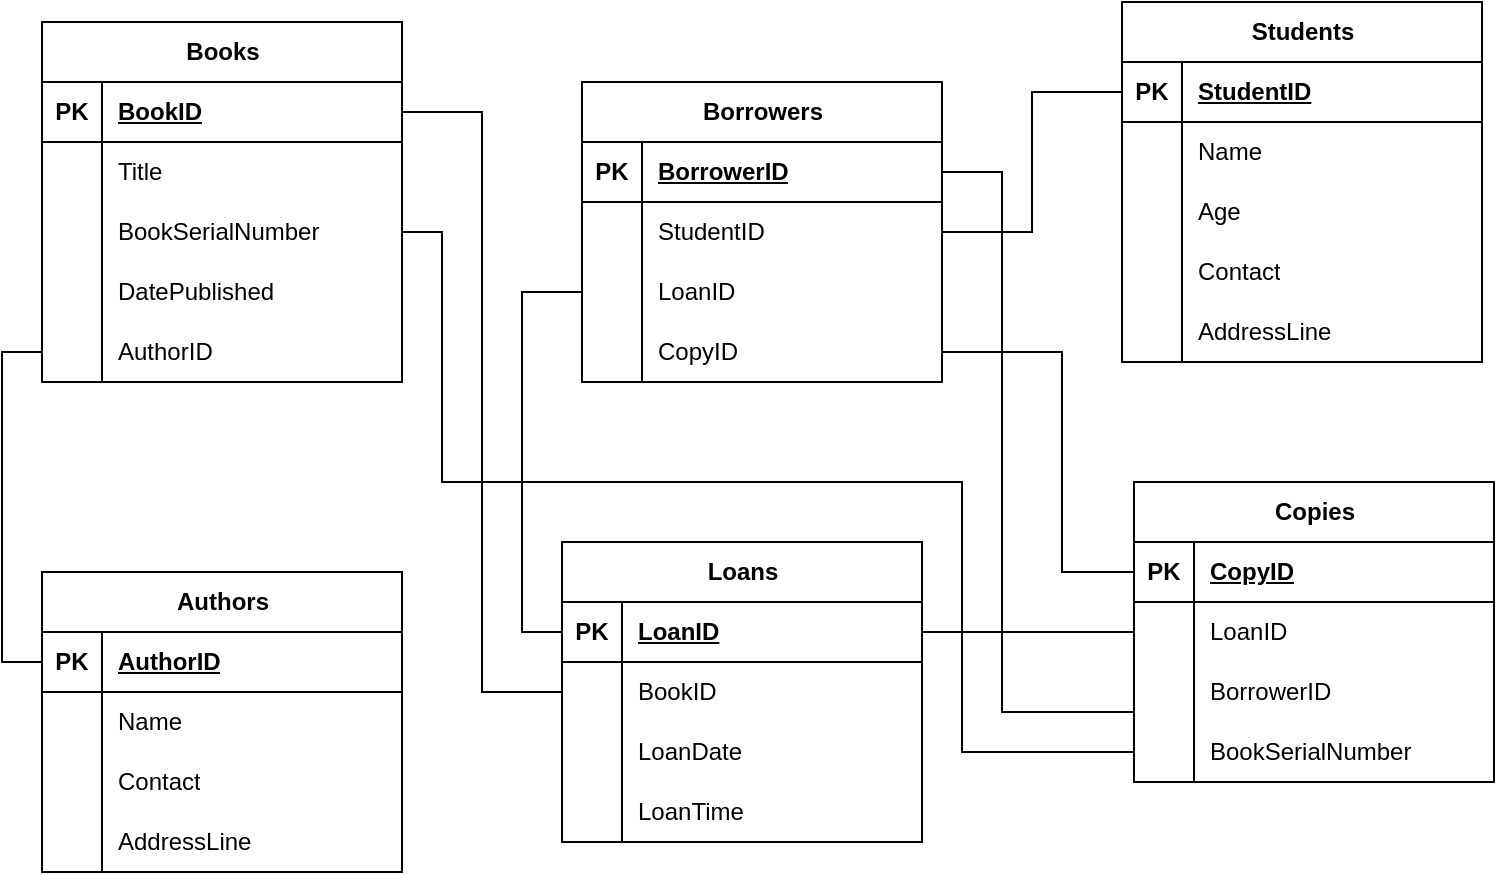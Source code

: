 <mxfile version="22.1.3" type="github">
  <diagram name="Page-1" id="aaiMQwYkj5it1YAMu1c-">
    <mxGraphModel dx="1050" dy="597" grid="1" gridSize="10" guides="1" tooltips="1" connect="1" arrows="1" fold="1" page="1" pageScale="1" pageWidth="850" pageHeight="1100" math="0" shadow="0">
      <root>
        <mxCell id="0" />
        <mxCell id="1" parent="0" />
        <mxCell id="7qjmB99Zwk6iz7-tZ-0Q-3" value="Books" style="shape=table;startSize=30;container=1;collapsible=1;childLayout=tableLayout;fixedRows=1;rowLines=0;fontStyle=1;align=center;resizeLast=1;html=1;" vertex="1" parent="1">
          <mxGeometry x="180" y="40" width="180" height="180" as="geometry" />
        </mxCell>
        <mxCell id="7qjmB99Zwk6iz7-tZ-0Q-4" value="" style="shape=tableRow;horizontal=0;startSize=0;swimlaneHead=0;swimlaneBody=0;fillColor=none;collapsible=0;dropTarget=0;points=[[0,0.5],[1,0.5]];portConstraint=eastwest;top=0;left=0;right=0;bottom=1;" vertex="1" parent="7qjmB99Zwk6iz7-tZ-0Q-3">
          <mxGeometry y="30" width="180" height="30" as="geometry" />
        </mxCell>
        <mxCell id="7qjmB99Zwk6iz7-tZ-0Q-5" value="PK" style="shape=partialRectangle;connectable=0;fillColor=none;top=0;left=0;bottom=0;right=0;fontStyle=1;overflow=hidden;whiteSpace=wrap;html=1;" vertex="1" parent="7qjmB99Zwk6iz7-tZ-0Q-4">
          <mxGeometry width="30" height="30" as="geometry">
            <mxRectangle width="30" height="30" as="alternateBounds" />
          </mxGeometry>
        </mxCell>
        <mxCell id="7qjmB99Zwk6iz7-tZ-0Q-6" value="BookID" style="shape=partialRectangle;connectable=0;fillColor=none;top=0;left=0;bottom=0;right=0;align=left;spacingLeft=6;fontStyle=5;overflow=hidden;whiteSpace=wrap;html=1;" vertex="1" parent="7qjmB99Zwk6iz7-tZ-0Q-4">
          <mxGeometry x="30" width="150" height="30" as="geometry">
            <mxRectangle width="150" height="30" as="alternateBounds" />
          </mxGeometry>
        </mxCell>
        <mxCell id="7qjmB99Zwk6iz7-tZ-0Q-7" value="" style="shape=tableRow;horizontal=0;startSize=0;swimlaneHead=0;swimlaneBody=0;fillColor=none;collapsible=0;dropTarget=0;points=[[0,0.5],[1,0.5]];portConstraint=eastwest;top=0;left=0;right=0;bottom=0;" vertex="1" parent="7qjmB99Zwk6iz7-tZ-0Q-3">
          <mxGeometry y="60" width="180" height="30" as="geometry" />
        </mxCell>
        <mxCell id="7qjmB99Zwk6iz7-tZ-0Q-8" value="" style="shape=partialRectangle;connectable=0;fillColor=none;top=0;left=0;bottom=0;right=0;editable=1;overflow=hidden;whiteSpace=wrap;html=1;" vertex="1" parent="7qjmB99Zwk6iz7-tZ-0Q-7">
          <mxGeometry width="30" height="30" as="geometry">
            <mxRectangle width="30" height="30" as="alternateBounds" />
          </mxGeometry>
        </mxCell>
        <mxCell id="7qjmB99Zwk6iz7-tZ-0Q-9" value="Title" style="shape=partialRectangle;connectable=0;fillColor=none;top=0;left=0;bottom=0;right=0;align=left;spacingLeft=6;overflow=hidden;whiteSpace=wrap;html=1;" vertex="1" parent="7qjmB99Zwk6iz7-tZ-0Q-7">
          <mxGeometry x="30" width="150" height="30" as="geometry">
            <mxRectangle width="150" height="30" as="alternateBounds" />
          </mxGeometry>
        </mxCell>
        <mxCell id="7qjmB99Zwk6iz7-tZ-0Q-10" value="" style="shape=tableRow;horizontal=0;startSize=0;swimlaneHead=0;swimlaneBody=0;fillColor=none;collapsible=0;dropTarget=0;points=[[0,0.5],[1,0.5]];portConstraint=eastwest;top=0;left=0;right=0;bottom=0;" vertex="1" parent="7qjmB99Zwk6iz7-tZ-0Q-3">
          <mxGeometry y="90" width="180" height="30" as="geometry" />
        </mxCell>
        <mxCell id="7qjmB99Zwk6iz7-tZ-0Q-11" value="" style="shape=partialRectangle;connectable=0;fillColor=none;top=0;left=0;bottom=0;right=0;editable=1;overflow=hidden;whiteSpace=wrap;html=1;" vertex="1" parent="7qjmB99Zwk6iz7-tZ-0Q-10">
          <mxGeometry width="30" height="30" as="geometry">
            <mxRectangle width="30" height="30" as="alternateBounds" />
          </mxGeometry>
        </mxCell>
        <mxCell id="7qjmB99Zwk6iz7-tZ-0Q-12" value="BookSerialNumber" style="shape=partialRectangle;connectable=0;fillColor=none;top=0;left=0;bottom=0;right=0;align=left;spacingLeft=6;overflow=hidden;whiteSpace=wrap;html=1;" vertex="1" parent="7qjmB99Zwk6iz7-tZ-0Q-10">
          <mxGeometry x="30" width="150" height="30" as="geometry">
            <mxRectangle width="150" height="30" as="alternateBounds" />
          </mxGeometry>
        </mxCell>
        <mxCell id="7qjmB99Zwk6iz7-tZ-0Q-13" value="" style="shape=tableRow;horizontal=0;startSize=0;swimlaneHead=0;swimlaneBody=0;fillColor=none;collapsible=0;dropTarget=0;points=[[0,0.5],[1,0.5]];portConstraint=eastwest;top=0;left=0;right=0;bottom=0;" vertex="1" parent="7qjmB99Zwk6iz7-tZ-0Q-3">
          <mxGeometry y="120" width="180" height="30" as="geometry" />
        </mxCell>
        <mxCell id="7qjmB99Zwk6iz7-tZ-0Q-14" value="" style="shape=partialRectangle;connectable=0;fillColor=none;top=0;left=0;bottom=0;right=0;editable=1;overflow=hidden;whiteSpace=wrap;html=1;" vertex="1" parent="7qjmB99Zwk6iz7-tZ-0Q-13">
          <mxGeometry width="30" height="30" as="geometry">
            <mxRectangle width="30" height="30" as="alternateBounds" />
          </mxGeometry>
        </mxCell>
        <mxCell id="7qjmB99Zwk6iz7-tZ-0Q-15" value="DatePublished" style="shape=partialRectangle;connectable=0;fillColor=none;top=0;left=0;bottom=0;right=0;align=left;spacingLeft=6;overflow=hidden;whiteSpace=wrap;html=1;" vertex="1" parent="7qjmB99Zwk6iz7-tZ-0Q-13">
          <mxGeometry x="30" width="150" height="30" as="geometry">
            <mxRectangle width="150" height="30" as="alternateBounds" />
          </mxGeometry>
        </mxCell>
        <mxCell id="7qjmB99Zwk6iz7-tZ-0Q-16" style="shape=tableRow;horizontal=0;startSize=0;swimlaneHead=0;swimlaneBody=0;fillColor=none;collapsible=0;dropTarget=0;points=[[0,0.5],[1,0.5]];portConstraint=eastwest;top=0;left=0;right=0;bottom=0;" vertex="1" parent="7qjmB99Zwk6iz7-tZ-0Q-3">
          <mxGeometry y="150" width="180" height="30" as="geometry" />
        </mxCell>
        <mxCell id="7qjmB99Zwk6iz7-tZ-0Q-17" style="shape=partialRectangle;connectable=0;fillColor=none;top=0;left=0;bottom=0;right=0;editable=1;overflow=hidden;whiteSpace=wrap;html=1;" vertex="1" parent="7qjmB99Zwk6iz7-tZ-0Q-16">
          <mxGeometry width="30" height="30" as="geometry">
            <mxRectangle width="30" height="30" as="alternateBounds" />
          </mxGeometry>
        </mxCell>
        <mxCell id="7qjmB99Zwk6iz7-tZ-0Q-18" value="AuthorID" style="shape=partialRectangle;connectable=0;fillColor=none;top=0;left=0;bottom=0;right=0;align=left;spacingLeft=6;overflow=hidden;whiteSpace=wrap;html=1;" vertex="1" parent="7qjmB99Zwk6iz7-tZ-0Q-16">
          <mxGeometry x="30" width="150" height="30" as="geometry">
            <mxRectangle width="150" height="30" as="alternateBounds" />
          </mxGeometry>
        </mxCell>
        <mxCell id="7qjmB99Zwk6iz7-tZ-0Q-19" value="Authors" style="shape=table;startSize=30;container=1;collapsible=1;childLayout=tableLayout;fixedRows=1;rowLines=0;fontStyle=1;align=center;resizeLast=1;html=1;" vertex="1" parent="1">
          <mxGeometry x="180" y="315" width="180" height="150" as="geometry" />
        </mxCell>
        <mxCell id="7qjmB99Zwk6iz7-tZ-0Q-20" value="" style="shape=tableRow;horizontal=0;startSize=0;swimlaneHead=0;swimlaneBody=0;fillColor=none;collapsible=0;dropTarget=0;points=[[0,0.5],[1,0.5]];portConstraint=eastwest;top=0;left=0;right=0;bottom=1;" vertex="1" parent="7qjmB99Zwk6iz7-tZ-0Q-19">
          <mxGeometry y="30" width="180" height="30" as="geometry" />
        </mxCell>
        <mxCell id="7qjmB99Zwk6iz7-tZ-0Q-21" value="PK" style="shape=partialRectangle;connectable=0;fillColor=none;top=0;left=0;bottom=0;right=0;fontStyle=1;overflow=hidden;whiteSpace=wrap;html=1;" vertex="1" parent="7qjmB99Zwk6iz7-tZ-0Q-20">
          <mxGeometry width="30" height="30" as="geometry">
            <mxRectangle width="30" height="30" as="alternateBounds" />
          </mxGeometry>
        </mxCell>
        <mxCell id="7qjmB99Zwk6iz7-tZ-0Q-22" value="AuthorID" style="shape=partialRectangle;connectable=0;fillColor=none;top=0;left=0;bottom=0;right=0;align=left;spacingLeft=6;fontStyle=5;overflow=hidden;whiteSpace=wrap;html=1;" vertex="1" parent="7qjmB99Zwk6iz7-tZ-0Q-20">
          <mxGeometry x="30" width="150" height="30" as="geometry">
            <mxRectangle width="150" height="30" as="alternateBounds" />
          </mxGeometry>
        </mxCell>
        <mxCell id="7qjmB99Zwk6iz7-tZ-0Q-23" value="" style="shape=tableRow;horizontal=0;startSize=0;swimlaneHead=0;swimlaneBody=0;fillColor=none;collapsible=0;dropTarget=0;points=[[0,0.5],[1,0.5]];portConstraint=eastwest;top=0;left=0;right=0;bottom=0;" vertex="1" parent="7qjmB99Zwk6iz7-tZ-0Q-19">
          <mxGeometry y="60" width="180" height="30" as="geometry" />
        </mxCell>
        <mxCell id="7qjmB99Zwk6iz7-tZ-0Q-24" value="" style="shape=partialRectangle;connectable=0;fillColor=none;top=0;left=0;bottom=0;right=0;editable=1;overflow=hidden;whiteSpace=wrap;html=1;" vertex="1" parent="7qjmB99Zwk6iz7-tZ-0Q-23">
          <mxGeometry width="30" height="30" as="geometry">
            <mxRectangle width="30" height="30" as="alternateBounds" />
          </mxGeometry>
        </mxCell>
        <mxCell id="7qjmB99Zwk6iz7-tZ-0Q-25" value="Name" style="shape=partialRectangle;connectable=0;fillColor=none;top=0;left=0;bottom=0;right=0;align=left;spacingLeft=6;overflow=hidden;whiteSpace=wrap;html=1;" vertex="1" parent="7qjmB99Zwk6iz7-tZ-0Q-23">
          <mxGeometry x="30" width="150" height="30" as="geometry">
            <mxRectangle width="150" height="30" as="alternateBounds" />
          </mxGeometry>
        </mxCell>
        <mxCell id="7qjmB99Zwk6iz7-tZ-0Q-26" value="" style="shape=tableRow;horizontal=0;startSize=0;swimlaneHead=0;swimlaneBody=0;fillColor=none;collapsible=0;dropTarget=0;points=[[0,0.5],[1,0.5]];portConstraint=eastwest;top=0;left=0;right=0;bottom=0;" vertex="1" parent="7qjmB99Zwk6iz7-tZ-0Q-19">
          <mxGeometry y="90" width="180" height="30" as="geometry" />
        </mxCell>
        <mxCell id="7qjmB99Zwk6iz7-tZ-0Q-27" value="" style="shape=partialRectangle;connectable=0;fillColor=none;top=0;left=0;bottom=0;right=0;editable=1;overflow=hidden;whiteSpace=wrap;html=1;" vertex="1" parent="7qjmB99Zwk6iz7-tZ-0Q-26">
          <mxGeometry width="30" height="30" as="geometry">
            <mxRectangle width="30" height="30" as="alternateBounds" />
          </mxGeometry>
        </mxCell>
        <mxCell id="7qjmB99Zwk6iz7-tZ-0Q-28" value="Contact" style="shape=partialRectangle;connectable=0;fillColor=none;top=0;left=0;bottom=0;right=0;align=left;spacingLeft=6;overflow=hidden;whiteSpace=wrap;html=1;" vertex="1" parent="7qjmB99Zwk6iz7-tZ-0Q-26">
          <mxGeometry x="30" width="150" height="30" as="geometry">
            <mxRectangle width="150" height="30" as="alternateBounds" />
          </mxGeometry>
        </mxCell>
        <mxCell id="7qjmB99Zwk6iz7-tZ-0Q-29" value="" style="shape=tableRow;horizontal=0;startSize=0;swimlaneHead=0;swimlaneBody=0;fillColor=none;collapsible=0;dropTarget=0;points=[[0,0.5],[1,0.5]];portConstraint=eastwest;top=0;left=0;right=0;bottom=0;" vertex="1" parent="7qjmB99Zwk6iz7-tZ-0Q-19">
          <mxGeometry y="120" width="180" height="30" as="geometry" />
        </mxCell>
        <mxCell id="7qjmB99Zwk6iz7-tZ-0Q-30" value="" style="shape=partialRectangle;connectable=0;fillColor=none;top=0;left=0;bottom=0;right=0;editable=1;overflow=hidden;whiteSpace=wrap;html=1;" vertex="1" parent="7qjmB99Zwk6iz7-tZ-0Q-29">
          <mxGeometry width="30" height="30" as="geometry">
            <mxRectangle width="30" height="30" as="alternateBounds" />
          </mxGeometry>
        </mxCell>
        <mxCell id="7qjmB99Zwk6iz7-tZ-0Q-31" value="AddressLine" style="shape=partialRectangle;connectable=0;fillColor=none;top=0;left=0;bottom=0;right=0;align=left;spacingLeft=6;overflow=hidden;whiteSpace=wrap;html=1;" vertex="1" parent="7qjmB99Zwk6iz7-tZ-0Q-29">
          <mxGeometry x="30" width="150" height="30" as="geometry">
            <mxRectangle width="150" height="30" as="alternateBounds" />
          </mxGeometry>
        </mxCell>
        <mxCell id="7qjmB99Zwk6iz7-tZ-0Q-32" value="Borrowers" style="shape=table;startSize=30;container=1;collapsible=1;childLayout=tableLayout;fixedRows=1;rowLines=0;fontStyle=1;align=center;resizeLast=1;html=1;" vertex="1" parent="1">
          <mxGeometry x="450" y="70" width="180" height="150" as="geometry" />
        </mxCell>
        <mxCell id="7qjmB99Zwk6iz7-tZ-0Q-33" value="" style="shape=tableRow;horizontal=0;startSize=0;swimlaneHead=0;swimlaneBody=0;fillColor=none;collapsible=0;dropTarget=0;points=[[0,0.5],[1,0.5]];portConstraint=eastwest;top=0;left=0;right=0;bottom=1;" vertex="1" parent="7qjmB99Zwk6iz7-tZ-0Q-32">
          <mxGeometry y="30" width="180" height="30" as="geometry" />
        </mxCell>
        <mxCell id="7qjmB99Zwk6iz7-tZ-0Q-34" value="PK" style="shape=partialRectangle;connectable=0;fillColor=none;top=0;left=0;bottom=0;right=0;fontStyle=1;overflow=hidden;whiteSpace=wrap;html=1;" vertex="1" parent="7qjmB99Zwk6iz7-tZ-0Q-33">
          <mxGeometry width="30" height="30" as="geometry">
            <mxRectangle width="30" height="30" as="alternateBounds" />
          </mxGeometry>
        </mxCell>
        <mxCell id="7qjmB99Zwk6iz7-tZ-0Q-35" value="BorrowerID" style="shape=partialRectangle;connectable=0;fillColor=none;top=0;left=0;bottom=0;right=0;align=left;spacingLeft=6;fontStyle=5;overflow=hidden;whiteSpace=wrap;html=1;" vertex="1" parent="7qjmB99Zwk6iz7-tZ-0Q-33">
          <mxGeometry x="30" width="150" height="30" as="geometry">
            <mxRectangle width="150" height="30" as="alternateBounds" />
          </mxGeometry>
        </mxCell>
        <mxCell id="7qjmB99Zwk6iz7-tZ-0Q-36" value="" style="shape=tableRow;horizontal=0;startSize=0;swimlaneHead=0;swimlaneBody=0;fillColor=none;collapsible=0;dropTarget=0;points=[[0,0.5],[1,0.5]];portConstraint=eastwest;top=0;left=0;right=0;bottom=0;" vertex="1" parent="7qjmB99Zwk6iz7-tZ-0Q-32">
          <mxGeometry y="60" width="180" height="30" as="geometry" />
        </mxCell>
        <mxCell id="7qjmB99Zwk6iz7-tZ-0Q-37" value="" style="shape=partialRectangle;connectable=0;fillColor=none;top=0;left=0;bottom=0;right=0;editable=1;overflow=hidden;whiteSpace=wrap;html=1;" vertex="1" parent="7qjmB99Zwk6iz7-tZ-0Q-36">
          <mxGeometry width="30" height="30" as="geometry">
            <mxRectangle width="30" height="30" as="alternateBounds" />
          </mxGeometry>
        </mxCell>
        <mxCell id="7qjmB99Zwk6iz7-tZ-0Q-38" value="StudentID" style="shape=partialRectangle;connectable=0;fillColor=none;top=0;left=0;bottom=0;right=0;align=left;spacingLeft=6;overflow=hidden;whiteSpace=wrap;html=1;" vertex="1" parent="7qjmB99Zwk6iz7-tZ-0Q-36">
          <mxGeometry x="30" width="150" height="30" as="geometry">
            <mxRectangle width="150" height="30" as="alternateBounds" />
          </mxGeometry>
        </mxCell>
        <mxCell id="7qjmB99Zwk6iz7-tZ-0Q-39" value="" style="shape=tableRow;horizontal=0;startSize=0;swimlaneHead=0;swimlaneBody=0;fillColor=none;collapsible=0;dropTarget=0;points=[[0,0.5],[1,0.5]];portConstraint=eastwest;top=0;left=0;right=0;bottom=0;" vertex="1" parent="7qjmB99Zwk6iz7-tZ-0Q-32">
          <mxGeometry y="90" width="180" height="30" as="geometry" />
        </mxCell>
        <mxCell id="7qjmB99Zwk6iz7-tZ-0Q-40" value="" style="shape=partialRectangle;connectable=0;fillColor=none;top=0;left=0;bottom=0;right=0;editable=1;overflow=hidden;whiteSpace=wrap;html=1;" vertex="1" parent="7qjmB99Zwk6iz7-tZ-0Q-39">
          <mxGeometry width="30" height="30" as="geometry">
            <mxRectangle width="30" height="30" as="alternateBounds" />
          </mxGeometry>
        </mxCell>
        <mxCell id="7qjmB99Zwk6iz7-tZ-0Q-41" value="LoanID" style="shape=partialRectangle;connectable=0;fillColor=none;top=0;left=0;bottom=0;right=0;align=left;spacingLeft=6;overflow=hidden;whiteSpace=wrap;html=1;" vertex="1" parent="7qjmB99Zwk6iz7-tZ-0Q-39">
          <mxGeometry x="30" width="150" height="30" as="geometry">
            <mxRectangle width="150" height="30" as="alternateBounds" />
          </mxGeometry>
        </mxCell>
        <mxCell id="7qjmB99Zwk6iz7-tZ-0Q-87" style="shape=tableRow;horizontal=0;startSize=0;swimlaneHead=0;swimlaneBody=0;fillColor=none;collapsible=0;dropTarget=0;points=[[0,0.5],[1,0.5]];portConstraint=eastwest;top=0;left=0;right=0;bottom=0;" vertex="1" parent="7qjmB99Zwk6iz7-tZ-0Q-32">
          <mxGeometry y="120" width="180" height="30" as="geometry" />
        </mxCell>
        <mxCell id="7qjmB99Zwk6iz7-tZ-0Q-88" style="shape=partialRectangle;connectable=0;fillColor=none;top=0;left=0;bottom=0;right=0;editable=1;overflow=hidden;whiteSpace=wrap;html=1;" vertex="1" parent="7qjmB99Zwk6iz7-tZ-0Q-87">
          <mxGeometry width="30" height="30" as="geometry">
            <mxRectangle width="30" height="30" as="alternateBounds" />
          </mxGeometry>
        </mxCell>
        <mxCell id="7qjmB99Zwk6iz7-tZ-0Q-89" value="CopyID" style="shape=partialRectangle;connectable=0;fillColor=none;top=0;left=0;bottom=0;right=0;align=left;spacingLeft=6;overflow=hidden;whiteSpace=wrap;html=1;" vertex="1" parent="7qjmB99Zwk6iz7-tZ-0Q-87">
          <mxGeometry x="30" width="150" height="30" as="geometry">
            <mxRectangle width="150" height="30" as="alternateBounds" />
          </mxGeometry>
        </mxCell>
        <mxCell id="7qjmB99Zwk6iz7-tZ-0Q-45" value="Loans" style="shape=table;startSize=30;container=1;collapsible=1;childLayout=tableLayout;fixedRows=1;rowLines=0;fontStyle=1;align=center;resizeLast=1;html=1;" vertex="1" parent="1">
          <mxGeometry x="440" y="300" width="180" height="150" as="geometry" />
        </mxCell>
        <mxCell id="7qjmB99Zwk6iz7-tZ-0Q-46" value="" style="shape=tableRow;horizontal=0;startSize=0;swimlaneHead=0;swimlaneBody=0;fillColor=none;collapsible=0;dropTarget=0;points=[[0,0.5],[1,0.5]];portConstraint=eastwest;top=0;left=0;right=0;bottom=1;" vertex="1" parent="7qjmB99Zwk6iz7-tZ-0Q-45">
          <mxGeometry y="30" width="180" height="30" as="geometry" />
        </mxCell>
        <mxCell id="7qjmB99Zwk6iz7-tZ-0Q-47" value="PK" style="shape=partialRectangle;connectable=0;fillColor=none;top=0;left=0;bottom=0;right=0;fontStyle=1;overflow=hidden;whiteSpace=wrap;html=1;" vertex="1" parent="7qjmB99Zwk6iz7-tZ-0Q-46">
          <mxGeometry width="30" height="30" as="geometry">
            <mxRectangle width="30" height="30" as="alternateBounds" />
          </mxGeometry>
        </mxCell>
        <mxCell id="7qjmB99Zwk6iz7-tZ-0Q-48" value="LoanID" style="shape=partialRectangle;connectable=0;fillColor=none;top=0;left=0;bottom=0;right=0;align=left;spacingLeft=6;fontStyle=5;overflow=hidden;whiteSpace=wrap;html=1;" vertex="1" parent="7qjmB99Zwk6iz7-tZ-0Q-46">
          <mxGeometry x="30" width="150" height="30" as="geometry">
            <mxRectangle width="150" height="30" as="alternateBounds" />
          </mxGeometry>
        </mxCell>
        <mxCell id="7qjmB99Zwk6iz7-tZ-0Q-49" value="" style="shape=tableRow;horizontal=0;startSize=0;swimlaneHead=0;swimlaneBody=0;fillColor=none;collapsible=0;dropTarget=0;points=[[0,0.5],[1,0.5]];portConstraint=eastwest;top=0;left=0;right=0;bottom=0;" vertex="1" parent="7qjmB99Zwk6iz7-tZ-0Q-45">
          <mxGeometry y="60" width="180" height="30" as="geometry" />
        </mxCell>
        <mxCell id="7qjmB99Zwk6iz7-tZ-0Q-50" value="" style="shape=partialRectangle;connectable=0;fillColor=none;top=0;left=0;bottom=0;right=0;editable=1;overflow=hidden;whiteSpace=wrap;html=1;" vertex="1" parent="7qjmB99Zwk6iz7-tZ-0Q-49">
          <mxGeometry width="30" height="30" as="geometry">
            <mxRectangle width="30" height="30" as="alternateBounds" />
          </mxGeometry>
        </mxCell>
        <mxCell id="7qjmB99Zwk6iz7-tZ-0Q-51" value="BookID" style="shape=partialRectangle;connectable=0;fillColor=none;top=0;left=0;bottom=0;right=0;align=left;spacingLeft=6;overflow=hidden;whiteSpace=wrap;html=1;" vertex="1" parent="7qjmB99Zwk6iz7-tZ-0Q-49">
          <mxGeometry x="30" width="150" height="30" as="geometry">
            <mxRectangle width="150" height="30" as="alternateBounds" />
          </mxGeometry>
        </mxCell>
        <mxCell id="7qjmB99Zwk6iz7-tZ-0Q-52" value="" style="shape=tableRow;horizontal=0;startSize=0;swimlaneHead=0;swimlaneBody=0;fillColor=none;collapsible=0;dropTarget=0;points=[[0,0.5],[1,0.5]];portConstraint=eastwest;top=0;left=0;right=0;bottom=0;" vertex="1" parent="7qjmB99Zwk6iz7-tZ-0Q-45">
          <mxGeometry y="90" width="180" height="30" as="geometry" />
        </mxCell>
        <mxCell id="7qjmB99Zwk6iz7-tZ-0Q-53" value="" style="shape=partialRectangle;connectable=0;fillColor=none;top=0;left=0;bottom=0;right=0;editable=1;overflow=hidden;whiteSpace=wrap;html=1;" vertex="1" parent="7qjmB99Zwk6iz7-tZ-0Q-52">
          <mxGeometry width="30" height="30" as="geometry">
            <mxRectangle width="30" height="30" as="alternateBounds" />
          </mxGeometry>
        </mxCell>
        <mxCell id="7qjmB99Zwk6iz7-tZ-0Q-54" value="LoanDate" style="shape=partialRectangle;connectable=0;fillColor=none;top=0;left=0;bottom=0;right=0;align=left;spacingLeft=6;overflow=hidden;whiteSpace=wrap;html=1;" vertex="1" parent="7qjmB99Zwk6iz7-tZ-0Q-52">
          <mxGeometry x="30" width="150" height="30" as="geometry">
            <mxRectangle width="150" height="30" as="alternateBounds" />
          </mxGeometry>
        </mxCell>
        <mxCell id="7qjmB99Zwk6iz7-tZ-0Q-55" value="" style="shape=tableRow;horizontal=0;startSize=0;swimlaneHead=0;swimlaneBody=0;fillColor=none;collapsible=0;dropTarget=0;points=[[0,0.5],[1,0.5]];portConstraint=eastwest;top=0;left=0;right=0;bottom=0;" vertex="1" parent="7qjmB99Zwk6iz7-tZ-0Q-45">
          <mxGeometry y="120" width="180" height="30" as="geometry" />
        </mxCell>
        <mxCell id="7qjmB99Zwk6iz7-tZ-0Q-56" value="" style="shape=partialRectangle;connectable=0;fillColor=none;top=0;left=0;bottom=0;right=0;editable=1;overflow=hidden;whiteSpace=wrap;html=1;" vertex="1" parent="7qjmB99Zwk6iz7-tZ-0Q-55">
          <mxGeometry width="30" height="30" as="geometry">
            <mxRectangle width="30" height="30" as="alternateBounds" />
          </mxGeometry>
        </mxCell>
        <mxCell id="7qjmB99Zwk6iz7-tZ-0Q-57" value="LoanTime" style="shape=partialRectangle;connectable=0;fillColor=none;top=0;left=0;bottom=0;right=0;align=left;spacingLeft=6;overflow=hidden;whiteSpace=wrap;html=1;" vertex="1" parent="7qjmB99Zwk6iz7-tZ-0Q-55">
          <mxGeometry x="30" width="150" height="30" as="geometry">
            <mxRectangle width="150" height="30" as="alternateBounds" />
          </mxGeometry>
        </mxCell>
        <mxCell id="7qjmB99Zwk6iz7-tZ-0Q-58" value="Students" style="shape=table;startSize=30;container=1;collapsible=1;childLayout=tableLayout;fixedRows=1;rowLines=0;fontStyle=1;align=center;resizeLast=1;html=1;" vertex="1" parent="1">
          <mxGeometry x="720" y="30" width="180" height="180" as="geometry" />
        </mxCell>
        <mxCell id="7qjmB99Zwk6iz7-tZ-0Q-59" value="" style="shape=tableRow;horizontal=0;startSize=0;swimlaneHead=0;swimlaneBody=0;fillColor=none;collapsible=0;dropTarget=0;points=[[0,0.5],[1,0.5]];portConstraint=eastwest;top=0;left=0;right=0;bottom=1;" vertex="1" parent="7qjmB99Zwk6iz7-tZ-0Q-58">
          <mxGeometry y="30" width="180" height="30" as="geometry" />
        </mxCell>
        <mxCell id="7qjmB99Zwk6iz7-tZ-0Q-60" value="PK" style="shape=partialRectangle;connectable=0;fillColor=none;top=0;left=0;bottom=0;right=0;fontStyle=1;overflow=hidden;whiteSpace=wrap;html=1;" vertex="1" parent="7qjmB99Zwk6iz7-tZ-0Q-59">
          <mxGeometry width="30" height="30" as="geometry">
            <mxRectangle width="30" height="30" as="alternateBounds" />
          </mxGeometry>
        </mxCell>
        <mxCell id="7qjmB99Zwk6iz7-tZ-0Q-61" value="StudentID" style="shape=partialRectangle;connectable=0;fillColor=none;top=0;left=0;bottom=0;right=0;align=left;spacingLeft=6;fontStyle=5;overflow=hidden;whiteSpace=wrap;html=1;" vertex="1" parent="7qjmB99Zwk6iz7-tZ-0Q-59">
          <mxGeometry x="30" width="150" height="30" as="geometry">
            <mxRectangle width="150" height="30" as="alternateBounds" />
          </mxGeometry>
        </mxCell>
        <mxCell id="7qjmB99Zwk6iz7-tZ-0Q-62" value="" style="shape=tableRow;horizontal=0;startSize=0;swimlaneHead=0;swimlaneBody=0;fillColor=none;collapsible=0;dropTarget=0;points=[[0,0.5],[1,0.5]];portConstraint=eastwest;top=0;left=0;right=0;bottom=0;" vertex="1" parent="7qjmB99Zwk6iz7-tZ-0Q-58">
          <mxGeometry y="60" width="180" height="30" as="geometry" />
        </mxCell>
        <mxCell id="7qjmB99Zwk6iz7-tZ-0Q-63" value="" style="shape=partialRectangle;connectable=0;fillColor=none;top=0;left=0;bottom=0;right=0;editable=1;overflow=hidden;whiteSpace=wrap;html=1;" vertex="1" parent="7qjmB99Zwk6iz7-tZ-0Q-62">
          <mxGeometry width="30" height="30" as="geometry">
            <mxRectangle width="30" height="30" as="alternateBounds" />
          </mxGeometry>
        </mxCell>
        <mxCell id="7qjmB99Zwk6iz7-tZ-0Q-64" value="Name" style="shape=partialRectangle;connectable=0;fillColor=none;top=0;left=0;bottom=0;right=0;align=left;spacingLeft=6;overflow=hidden;whiteSpace=wrap;html=1;" vertex="1" parent="7qjmB99Zwk6iz7-tZ-0Q-62">
          <mxGeometry x="30" width="150" height="30" as="geometry">
            <mxRectangle width="150" height="30" as="alternateBounds" />
          </mxGeometry>
        </mxCell>
        <mxCell id="7qjmB99Zwk6iz7-tZ-0Q-65" value="" style="shape=tableRow;horizontal=0;startSize=0;swimlaneHead=0;swimlaneBody=0;fillColor=none;collapsible=0;dropTarget=0;points=[[0,0.5],[1,0.5]];portConstraint=eastwest;top=0;left=0;right=0;bottom=0;" vertex="1" parent="7qjmB99Zwk6iz7-tZ-0Q-58">
          <mxGeometry y="90" width="180" height="30" as="geometry" />
        </mxCell>
        <mxCell id="7qjmB99Zwk6iz7-tZ-0Q-66" value="" style="shape=partialRectangle;connectable=0;fillColor=none;top=0;left=0;bottom=0;right=0;editable=1;overflow=hidden;whiteSpace=wrap;html=1;" vertex="1" parent="7qjmB99Zwk6iz7-tZ-0Q-65">
          <mxGeometry width="30" height="30" as="geometry">
            <mxRectangle width="30" height="30" as="alternateBounds" />
          </mxGeometry>
        </mxCell>
        <mxCell id="7qjmB99Zwk6iz7-tZ-0Q-67" value="Age" style="shape=partialRectangle;connectable=0;fillColor=none;top=0;left=0;bottom=0;right=0;align=left;spacingLeft=6;overflow=hidden;whiteSpace=wrap;html=1;" vertex="1" parent="7qjmB99Zwk6iz7-tZ-0Q-65">
          <mxGeometry x="30" width="150" height="30" as="geometry">
            <mxRectangle width="150" height="30" as="alternateBounds" />
          </mxGeometry>
        </mxCell>
        <mxCell id="7qjmB99Zwk6iz7-tZ-0Q-68" value="" style="shape=tableRow;horizontal=0;startSize=0;swimlaneHead=0;swimlaneBody=0;fillColor=none;collapsible=0;dropTarget=0;points=[[0,0.5],[1,0.5]];portConstraint=eastwest;top=0;left=0;right=0;bottom=0;" vertex="1" parent="7qjmB99Zwk6iz7-tZ-0Q-58">
          <mxGeometry y="120" width="180" height="30" as="geometry" />
        </mxCell>
        <mxCell id="7qjmB99Zwk6iz7-tZ-0Q-69" value="" style="shape=partialRectangle;connectable=0;fillColor=none;top=0;left=0;bottom=0;right=0;editable=1;overflow=hidden;whiteSpace=wrap;html=1;" vertex="1" parent="7qjmB99Zwk6iz7-tZ-0Q-68">
          <mxGeometry width="30" height="30" as="geometry">
            <mxRectangle width="30" height="30" as="alternateBounds" />
          </mxGeometry>
        </mxCell>
        <mxCell id="7qjmB99Zwk6iz7-tZ-0Q-70" value="Contact" style="shape=partialRectangle;connectable=0;fillColor=none;top=0;left=0;bottom=0;right=0;align=left;spacingLeft=6;overflow=hidden;whiteSpace=wrap;html=1;" vertex="1" parent="7qjmB99Zwk6iz7-tZ-0Q-68">
          <mxGeometry x="30" width="150" height="30" as="geometry">
            <mxRectangle width="150" height="30" as="alternateBounds" />
          </mxGeometry>
        </mxCell>
        <mxCell id="7qjmB99Zwk6iz7-tZ-0Q-71" style="shape=tableRow;horizontal=0;startSize=0;swimlaneHead=0;swimlaneBody=0;fillColor=none;collapsible=0;dropTarget=0;points=[[0,0.5],[1,0.5]];portConstraint=eastwest;top=0;left=0;right=0;bottom=0;" vertex="1" parent="7qjmB99Zwk6iz7-tZ-0Q-58">
          <mxGeometry y="150" width="180" height="30" as="geometry" />
        </mxCell>
        <mxCell id="7qjmB99Zwk6iz7-tZ-0Q-72" style="shape=partialRectangle;connectable=0;fillColor=none;top=0;left=0;bottom=0;right=0;editable=1;overflow=hidden;whiteSpace=wrap;html=1;" vertex="1" parent="7qjmB99Zwk6iz7-tZ-0Q-71">
          <mxGeometry width="30" height="30" as="geometry">
            <mxRectangle width="30" height="30" as="alternateBounds" />
          </mxGeometry>
        </mxCell>
        <mxCell id="7qjmB99Zwk6iz7-tZ-0Q-73" value="AddressLine" style="shape=partialRectangle;connectable=0;fillColor=none;top=0;left=0;bottom=0;right=0;align=left;spacingLeft=6;overflow=hidden;whiteSpace=wrap;html=1;" vertex="1" parent="7qjmB99Zwk6iz7-tZ-0Q-71">
          <mxGeometry x="30" width="150" height="30" as="geometry">
            <mxRectangle width="150" height="30" as="alternateBounds" />
          </mxGeometry>
        </mxCell>
        <mxCell id="7qjmB99Zwk6iz7-tZ-0Q-74" value="Copies" style="shape=table;startSize=30;container=1;collapsible=1;childLayout=tableLayout;fixedRows=1;rowLines=0;fontStyle=1;align=center;resizeLast=1;html=1;" vertex="1" parent="1">
          <mxGeometry x="726" y="270" width="180" height="150" as="geometry" />
        </mxCell>
        <mxCell id="7qjmB99Zwk6iz7-tZ-0Q-75" value="" style="shape=tableRow;horizontal=0;startSize=0;swimlaneHead=0;swimlaneBody=0;fillColor=none;collapsible=0;dropTarget=0;points=[[0,0.5],[1,0.5]];portConstraint=eastwest;top=0;left=0;right=0;bottom=1;" vertex="1" parent="7qjmB99Zwk6iz7-tZ-0Q-74">
          <mxGeometry y="30" width="180" height="30" as="geometry" />
        </mxCell>
        <mxCell id="7qjmB99Zwk6iz7-tZ-0Q-76" value="PK" style="shape=partialRectangle;connectable=0;fillColor=none;top=0;left=0;bottom=0;right=0;fontStyle=1;overflow=hidden;whiteSpace=wrap;html=1;" vertex="1" parent="7qjmB99Zwk6iz7-tZ-0Q-75">
          <mxGeometry width="30" height="30" as="geometry">
            <mxRectangle width="30" height="30" as="alternateBounds" />
          </mxGeometry>
        </mxCell>
        <mxCell id="7qjmB99Zwk6iz7-tZ-0Q-77" value="CopyID" style="shape=partialRectangle;connectable=0;fillColor=none;top=0;left=0;bottom=0;right=0;align=left;spacingLeft=6;fontStyle=5;overflow=hidden;whiteSpace=wrap;html=1;" vertex="1" parent="7qjmB99Zwk6iz7-tZ-0Q-75">
          <mxGeometry x="30" width="150" height="30" as="geometry">
            <mxRectangle width="150" height="30" as="alternateBounds" />
          </mxGeometry>
        </mxCell>
        <mxCell id="7qjmB99Zwk6iz7-tZ-0Q-78" value="" style="shape=tableRow;horizontal=0;startSize=0;swimlaneHead=0;swimlaneBody=0;fillColor=none;collapsible=0;dropTarget=0;points=[[0,0.5],[1,0.5]];portConstraint=eastwest;top=0;left=0;right=0;bottom=0;" vertex="1" parent="7qjmB99Zwk6iz7-tZ-0Q-74">
          <mxGeometry y="60" width="180" height="30" as="geometry" />
        </mxCell>
        <mxCell id="7qjmB99Zwk6iz7-tZ-0Q-79" value="" style="shape=partialRectangle;connectable=0;fillColor=none;top=0;left=0;bottom=0;right=0;editable=1;overflow=hidden;whiteSpace=wrap;html=1;" vertex="1" parent="7qjmB99Zwk6iz7-tZ-0Q-78">
          <mxGeometry width="30" height="30" as="geometry">
            <mxRectangle width="30" height="30" as="alternateBounds" />
          </mxGeometry>
        </mxCell>
        <mxCell id="7qjmB99Zwk6iz7-tZ-0Q-80" value="LoanID" style="shape=partialRectangle;connectable=0;fillColor=none;top=0;left=0;bottom=0;right=0;align=left;spacingLeft=6;overflow=hidden;whiteSpace=wrap;html=1;" vertex="1" parent="7qjmB99Zwk6iz7-tZ-0Q-78">
          <mxGeometry x="30" width="150" height="30" as="geometry">
            <mxRectangle width="150" height="30" as="alternateBounds" />
          </mxGeometry>
        </mxCell>
        <mxCell id="7qjmB99Zwk6iz7-tZ-0Q-81" value="" style="shape=tableRow;horizontal=0;startSize=0;swimlaneHead=0;swimlaneBody=0;fillColor=none;collapsible=0;dropTarget=0;points=[[0,0.5],[1,0.5]];portConstraint=eastwest;top=0;left=0;right=0;bottom=0;" vertex="1" parent="7qjmB99Zwk6iz7-tZ-0Q-74">
          <mxGeometry y="90" width="180" height="30" as="geometry" />
        </mxCell>
        <mxCell id="7qjmB99Zwk6iz7-tZ-0Q-82" value="" style="shape=partialRectangle;connectable=0;fillColor=none;top=0;left=0;bottom=0;right=0;editable=1;overflow=hidden;whiteSpace=wrap;html=1;" vertex="1" parent="7qjmB99Zwk6iz7-tZ-0Q-81">
          <mxGeometry width="30" height="30" as="geometry">
            <mxRectangle width="30" height="30" as="alternateBounds" />
          </mxGeometry>
        </mxCell>
        <mxCell id="7qjmB99Zwk6iz7-tZ-0Q-83" value="BorrowerID" style="shape=partialRectangle;connectable=0;fillColor=none;top=0;left=0;bottom=0;right=0;align=left;spacingLeft=6;overflow=hidden;whiteSpace=wrap;html=1;" vertex="1" parent="7qjmB99Zwk6iz7-tZ-0Q-81">
          <mxGeometry x="30" width="150" height="30" as="geometry">
            <mxRectangle width="150" height="30" as="alternateBounds" />
          </mxGeometry>
        </mxCell>
        <mxCell id="7qjmB99Zwk6iz7-tZ-0Q-84" value="" style="shape=tableRow;horizontal=0;startSize=0;swimlaneHead=0;swimlaneBody=0;fillColor=none;collapsible=0;dropTarget=0;points=[[0,0.5],[1,0.5]];portConstraint=eastwest;top=0;left=0;right=0;bottom=0;" vertex="1" parent="7qjmB99Zwk6iz7-tZ-0Q-74">
          <mxGeometry y="120" width="180" height="30" as="geometry" />
        </mxCell>
        <mxCell id="7qjmB99Zwk6iz7-tZ-0Q-85" value="" style="shape=partialRectangle;connectable=0;fillColor=none;top=0;left=0;bottom=0;right=0;editable=1;overflow=hidden;whiteSpace=wrap;html=1;" vertex="1" parent="7qjmB99Zwk6iz7-tZ-0Q-84">
          <mxGeometry width="30" height="30" as="geometry">
            <mxRectangle width="30" height="30" as="alternateBounds" />
          </mxGeometry>
        </mxCell>
        <mxCell id="7qjmB99Zwk6iz7-tZ-0Q-86" value="BookSerialNumber" style="shape=partialRectangle;connectable=0;fillColor=none;top=0;left=0;bottom=0;right=0;align=left;spacingLeft=6;overflow=hidden;whiteSpace=wrap;html=1;" vertex="1" parent="7qjmB99Zwk6iz7-tZ-0Q-84">
          <mxGeometry x="30" width="150" height="30" as="geometry">
            <mxRectangle width="150" height="30" as="alternateBounds" />
          </mxGeometry>
        </mxCell>
        <mxCell id="7qjmB99Zwk6iz7-tZ-0Q-90" style="edgeStyle=orthogonalEdgeStyle;rounded=0;orthogonalLoop=1;jettySize=auto;html=1;entryX=0;entryY=0.5;entryDx=0;entryDy=0;endArrow=none;endFill=0;" edge="1" parent="1" source="7qjmB99Zwk6iz7-tZ-0Q-16" target="7qjmB99Zwk6iz7-tZ-0Q-20">
          <mxGeometry relative="1" as="geometry" />
        </mxCell>
        <mxCell id="7qjmB99Zwk6iz7-tZ-0Q-91" style="edgeStyle=orthogonalEdgeStyle;rounded=0;orthogonalLoop=1;jettySize=auto;html=1;exitX=0;exitY=0.5;exitDx=0;exitDy=0;entryX=0;entryY=0.5;entryDx=0;entryDy=0;endArrow=none;endFill=0;" edge="1" parent="1" source="7qjmB99Zwk6iz7-tZ-0Q-39" target="7qjmB99Zwk6iz7-tZ-0Q-46">
          <mxGeometry relative="1" as="geometry" />
        </mxCell>
        <mxCell id="7qjmB99Zwk6iz7-tZ-0Q-92" style="edgeStyle=orthogonalEdgeStyle;rounded=0;orthogonalLoop=1;jettySize=auto;html=1;entryX=0;entryY=0.5;entryDx=0;entryDy=0;endArrow=none;endFill=0;" edge="1" parent="1" source="7qjmB99Zwk6iz7-tZ-0Q-36" target="7qjmB99Zwk6iz7-tZ-0Q-59">
          <mxGeometry relative="1" as="geometry" />
        </mxCell>
        <mxCell id="7qjmB99Zwk6iz7-tZ-0Q-93" style="edgeStyle=orthogonalEdgeStyle;rounded=0;orthogonalLoop=1;jettySize=auto;html=1;endArrow=none;endFill=0;" edge="1" parent="1" source="7qjmB99Zwk6iz7-tZ-0Q-87" target="7qjmB99Zwk6iz7-tZ-0Q-75">
          <mxGeometry relative="1" as="geometry">
            <Array as="points">
              <mxPoint x="690" y="205" />
              <mxPoint x="690" y="315" />
            </Array>
          </mxGeometry>
        </mxCell>
        <mxCell id="7qjmB99Zwk6iz7-tZ-0Q-94" style="edgeStyle=orthogonalEdgeStyle;rounded=0;orthogonalLoop=1;jettySize=auto;html=1;exitX=0;exitY=0.5;exitDx=0;exitDy=0;entryX=1;entryY=0.5;entryDx=0;entryDy=0;endArrow=none;endFill=0;" edge="1" parent="1" source="7qjmB99Zwk6iz7-tZ-0Q-49" target="7qjmB99Zwk6iz7-tZ-0Q-4">
          <mxGeometry relative="1" as="geometry" />
        </mxCell>
        <mxCell id="7qjmB99Zwk6iz7-tZ-0Q-95" style="edgeStyle=orthogonalEdgeStyle;rounded=0;orthogonalLoop=1;jettySize=auto;html=1;entryX=1;entryY=0.5;entryDx=0;entryDy=0;endArrow=none;endFill=0;" edge="1" parent="1" source="7qjmB99Zwk6iz7-tZ-0Q-78" target="7qjmB99Zwk6iz7-tZ-0Q-46">
          <mxGeometry relative="1" as="geometry" />
        </mxCell>
        <mxCell id="7qjmB99Zwk6iz7-tZ-0Q-96" style="edgeStyle=orthogonalEdgeStyle;rounded=0;orthogonalLoop=1;jettySize=auto;html=1;entryX=1;entryY=0.5;entryDx=0;entryDy=0;endArrow=none;endFill=0;" edge="1" parent="1" source="7qjmB99Zwk6iz7-tZ-0Q-81" target="7qjmB99Zwk6iz7-tZ-0Q-33">
          <mxGeometry relative="1" as="geometry">
            <Array as="points">
              <mxPoint x="660" y="385" />
              <mxPoint x="660" y="115" />
            </Array>
          </mxGeometry>
        </mxCell>
        <mxCell id="7qjmB99Zwk6iz7-tZ-0Q-97" style="edgeStyle=orthogonalEdgeStyle;rounded=0;orthogonalLoop=1;jettySize=auto;html=1;exitX=0;exitY=0.5;exitDx=0;exitDy=0;endArrow=none;endFill=0;" edge="1" parent="1" source="7qjmB99Zwk6iz7-tZ-0Q-84" target="7qjmB99Zwk6iz7-tZ-0Q-10">
          <mxGeometry relative="1" as="geometry">
            <Array as="points">
              <mxPoint x="640" y="405" />
              <mxPoint x="640" y="270" />
              <mxPoint x="380" y="270" />
              <mxPoint x="380" y="145" />
            </Array>
          </mxGeometry>
        </mxCell>
      </root>
    </mxGraphModel>
  </diagram>
</mxfile>
